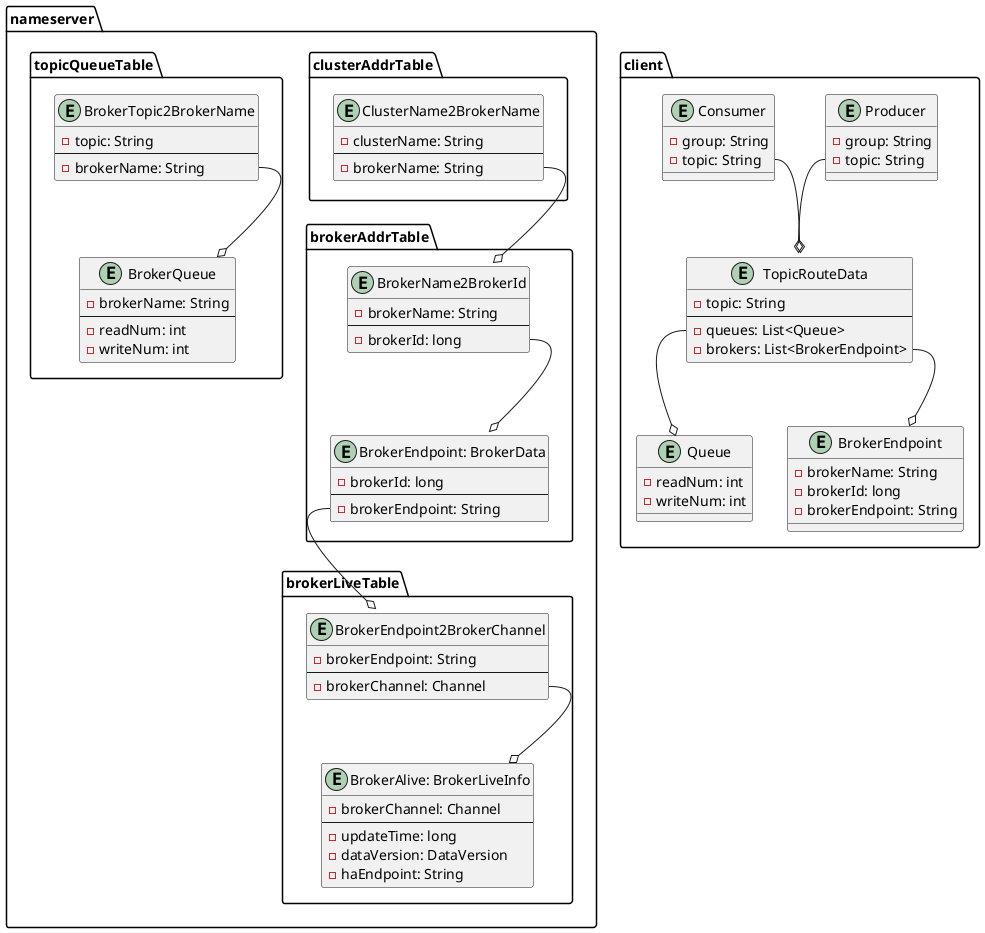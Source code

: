 @startuml

package nameserver {
    package clusterAddrTable {
        entity ClusterName2BrokerName {
            - clusterName: String
            --
            - brokerName: String
        }
    }

    package brokerAddrTable {
        entity BrokerName2BrokerId {
            - brokerName: String
            --
            - brokerId: long
        }

        entity "BrokerEndpoint: BrokerData" as BrokerId2BrokerEndpoint {
            - brokerId: long
            --
            - brokerEndpoint: String
        }
    }

    package brokerLiveTable {
        entity BrokerEndpoint2BrokerChannel {
            - brokerEndpoint: String
            --
            - brokerChannel: Channel
        }

        entity "BrokerAlive: BrokerLiveInfo" as BrokerAlive {
            - brokerChannel: Channel
            --
            - updateTime: long
            - dataVersion: DataVersion
            - haEndpoint: String
        }
    }

    package topicQueueTable {
        entity BrokerTopic2BrokerName {
            - topic: String
            --
            - brokerName: String
        }

        entity BrokerQueue {
            - brokerName: String
            --
            - readNum: int
            - writeNum: int
        }
    }

    ClusterName2BrokerName::brokerName --o BrokerName2BrokerId
    BrokerName2BrokerId::brokerId --o BrokerId2BrokerEndpoint
    BrokerId2BrokerEndpoint::brokerEndpoint --o BrokerEndpoint2BrokerChannel
    BrokerEndpoint2BrokerChannel::brokerChannel --o BrokerAlive
    BrokerTopic2BrokerName::brokerName --o BrokerQueue
}

package client {
    entity Producer {
        - group: String
        - topic: String
    }
    entity Consumer {
        - group: String
        - topic: String
    }
    entity Queue {
        - readNum: int
        - writeNum: int
    }

    entity TopicRouteData {
        - topic: String
        --
        - queues: List<Queue>
        - brokers: List<BrokerEndpoint>
    }
    entity BrokerEndpoint {
        - brokerName: String
        - brokerId: long
        - brokerEndpoint: String
    }

    Consumer::topic --o TopicRouteData
    Producer::topic --o TopicRouteData
    TopicRouteData::queues  --o Queue
    TopicRouteData::brokers --o BrokerEndpoint

}

@enduml